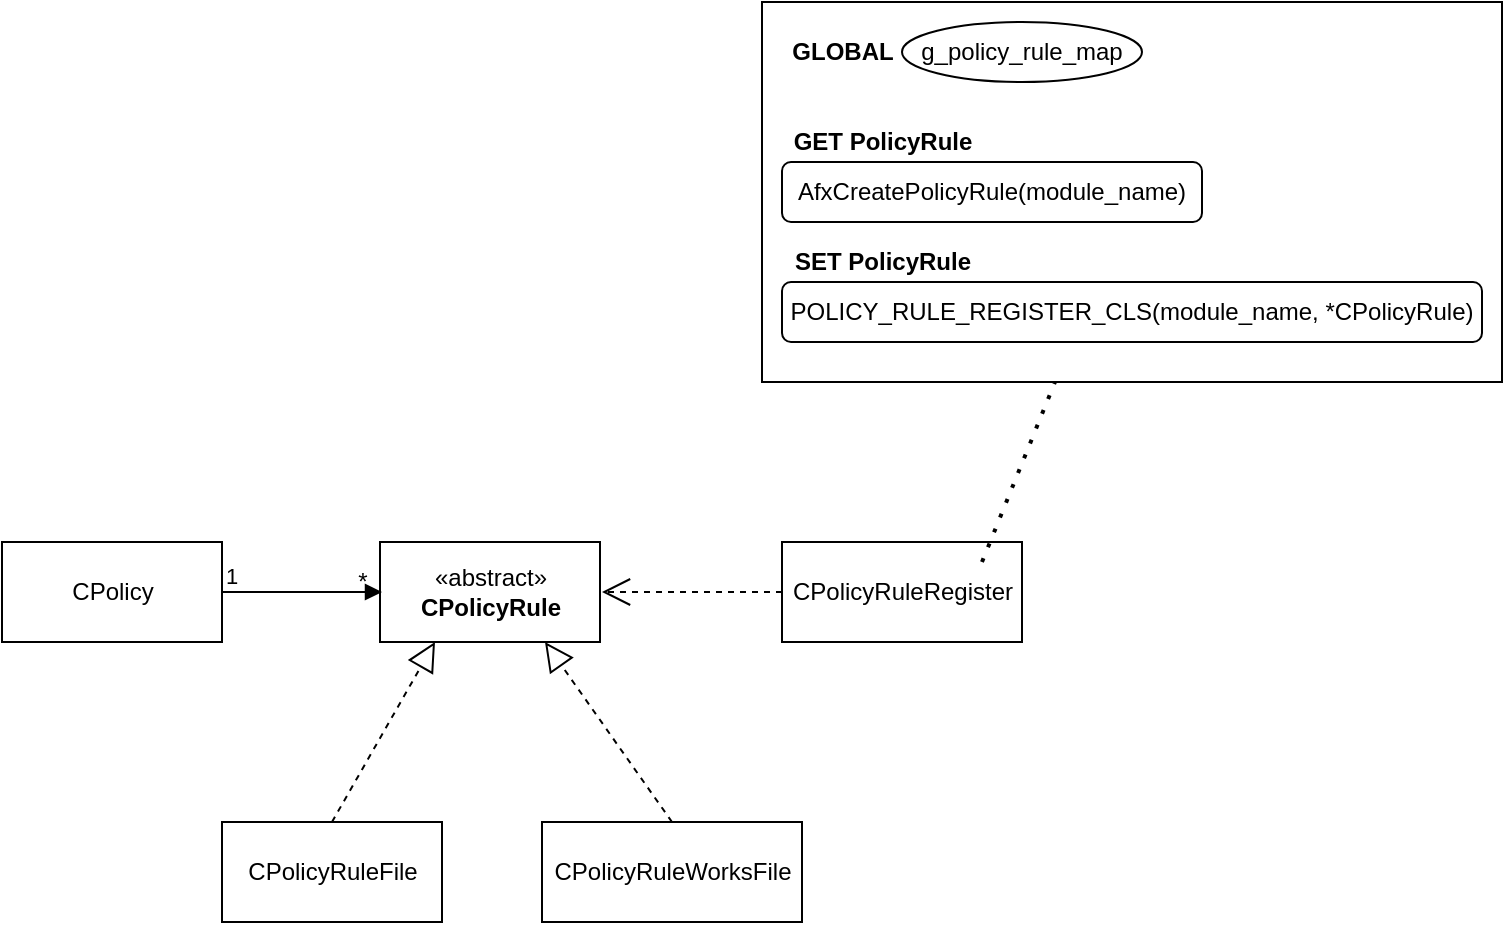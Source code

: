 <mxfile version="14.8.0" type="github"><diagram id="tOZOuDFFj2JcOAmi0O1I" name="Page-1"><mxGraphModel dx="1752" dy="1125" grid="1" gridSize="10" guides="1" tooltips="1" connect="1" arrows="1" fold="1" page="1" pageScale="1" pageWidth="827" pageHeight="1169" math="0" shadow="0"><root><mxCell id="0"/><mxCell id="1" parent="0"/><mxCell id="Kt9bEg5-UDYtah8IdJmg-1" value="CPolicy" style="html=1;" vertex="1" parent="1"><mxGeometry x="50" y="380" width="110" height="50" as="geometry"/></mxCell><mxCell id="Kt9bEg5-UDYtah8IdJmg-2" value="«abstract»&lt;br&gt;&lt;b&gt;CPolicyRule&lt;/b&gt;" style="html=1;" vertex="1" parent="1"><mxGeometry x="239" y="380" width="110" height="50" as="geometry"/></mxCell><mxCell id="Kt9bEg5-UDYtah8IdJmg-3" value="CPolicyRuleFile" style="html=1;" vertex="1" parent="1"><mxGeometry x="160" y="520" width="110" height="50" as="geometry"/></mxCell><mxCell id="Kt9bEg5-UDYtah8IdJmg-4" value="CPolicyRuleWorksFile" style="html=1;" vertex="1" parent="1"><mxGeometry x="320" y="520" width="130" height="50" as="geometry"/></mxCell><mxCell id="Kt9bEg5-UDYtah8IdJmg-5" value="" style="endArrow=block;dashed=1;endFill=0;endSize=12;html=1;entryX=0.25;entryY=1;entryDx=0;entryDy=0;exitX=0.5;exitY=0;exitDx=0;exitDy=0;" edge="1" parent="1" source="Kt9bEg5-UDYtah8IdJmg-3" target="Kt9bEg5-UDYtah8IdJmg-2"><mxGeometry width="160" relative="1" as="geometry"><mxPoint x="440" y="670" as="sourcePoint"/><mxPoint x="600" y="670" as="targetPoint"/></mxGeometry></mxCell><mxCell id="Kt9bEg5-UDYtah8IdJmg-6" value="" style="endArrow=block;dashed=1;endFill=0;endSize=12;html=1;entryX=0.75;entryY=1;entryDx=0;entryDy=0;exitX=0.5;exitY=0;exitDx=0;exitDy=0;" edge="1" parent="1" source="Kt9bEg5-UDYtah8IdJmg-4" target="Kt9bEg5-UDYtah8IdJmg-2"><mxGeometry width="160" relative="1" as="geometry"><mxPoint x="225" y="530" as="sourcePoint"/><mxPoint x="276.5" y="440" as="targetPoint"/></mxGeometry></mxCell><mxCell id="Kt9bEg5-UDYtah8IdJmg-16" value="" style="endArrow=block;endFill=1;html=1;edgeStyle=orthogonalEdgeStyle;align=left;verticalAlign=top;exitX=1;exitY=0.5;exitDx=0;exitDy=0;" edge="1" parent="1" source="Kt9bEg5-UDYtah8IdJmg-1"><mxGeometry x="-1" relative="1" as="geometry"><mxPoint x="410" y="670" as="sourcePoint"/><mxPoint x="240" y="405" as="targetPoint"/></mxGeometry></mxCell><mxCell id="Kt9bEg5-UDYtah8IdJmg-17" value="1" style="edgeLabel;resizable=0;html=1;align=left;verticalAlign=bottom;" connectable="0" vertex="1" parent="Kt9bEg5-UDYtah8IdJmg-16"><mxGeometry x="-1" relative="1" as="geometry"/></mxCell><mxCell id="Kt9bEg5-UDYtah8IdJmg-18" value="*" style="text;html=1;align=center;verticalAlign=middle;resizable=0;points=[];autosize=1;strokeColor=none;" vertex="1" parent="1"><mxGeometry x="220" y="390" width="20" height="20" as="geometry"/></mxCell><mxCell id="Kt9bEg5-UDYtah8IdJmg-19" value="CPolicyRuleRegister" style="html=1;" vertex="1" parent="1"><mxGeometry x="440" y="380" width="120" height="50" as="geometry"/></mxCell><mxCell id="Kt9bEg5-UDYtah8IdJmg-20" value="" style="endArrow=open;endSize=12;dashed=1;html=1;exitX=0;exitY=0.5;exitDx=0;exitDy=0;" edge="1" parent="1" source="Kt9bEg5-UDYtah8IdJmg-19"><mxGeometry width="160" relative="1" as="geometry"><mxPoint x="510" y="670" as="sourcePoint"/><mxPoint x="350" y="405" as="targetPoint"/></mxGeometry></mxCell><mxCell id="Kt9bEg5-UDYtah8IdJmg-31" value="" style="group" vertex="1" connectable="0" parent="1"><mxGeometry x="430" y="110" width="370" height="190" as="geometry"/></mxCell><mxCell id="Kt9bEg5-UDYtah8IdJmg-27" value="" style="rounded=0;whiteSpace=wrap;html=1;" vertex="1" parent="Kt9bEg5-UDYtah8IdJmg-31"><mxGeometry width="370" height="190" as="geometry"/></mxCell><mxCell id="Kt9bEg5-UDYtah8IdJmg-21" value="g_policy_rule_map" style="ellipse;whiteSpace=wrap;html=1;" vertex="1" parent="Kt9bEg5-UDYtah8IdJmg-31"><mxGeometry x="70" y="10" width="120" height="30" as="geometry"/></mxCell><mxCell id="Kt9bEg5-UDYtah8IdJmg-24" value="&lt;span&gt;POLICY_RULE_REGISTER_CLS(module_name, *CPolicyRule)&lt;/span&gt;" style="rounded=1;whiteSpace=wrap;html=1;" vertex="1" parent="Kt9bEg5-UDYtah8IdJmg-31"><mxGeometry x="10" y="140" width="350" height="30" as="geometry"/></mxCell><mxCell id="Kt9bEg5-UDYtah8IdJmg-25" value="&lt;span&gt;AfxCreatePolicyRule(module_name)&lt;/span&gt;" style="rounded=1;whiteSpace=wrap;html=1;" vertex="1" parent="Kt9bEg5-UDYtah8IdJmg-31"><mxGeometry x="10" y="80" width="210" height="30" as="geometry"/></mxCell><mxCell id="Kt9bEg5-UDYtah8IdJmg-28" value="&lt;b&gt;GET PolicyRule&lt;/b&gt;" style="text;html=1;align=center;verticalAlign=middle;resizable=0;points=[];autosize=1;strokeColor=none;" vertex="1" parent="Kt9bEg5-UDYtah8IdJmg-31"><mxGeometry x="10" y="60" width="100" height="20" as="geometry"/></mxCell><mxCell id="Kt9bEg5-UDYtah8IdJmg-29" value="&lt;b&gt;SET PolicyRule&lt;/b&gt;" style="text;html=1;align=center;verticalAlign=middle;resizable=0;points=[];autosize=1;strokeColor=none;" vertex="1" parent="Kt9bEg5-UDYtah8IdJmg-31"><mxGeometry x="10" y="120" width="100" height="20" as="geometry"/></mxCell><mxCell id="Kt9bEg5-UDYtah8IdJmg-30" value="&lt;b&gt;GLOBAL&lt;/b&gt;" style="text;html=1;align=center;verticalAlign=middle;resizable=0;points=[];autosize=1;strokeColor=none;" vertex="1" parent="Kt9bEg5-UDYtah8IdJmg-31"><mxGeometry x="5" y="15" width="70" height="20" as="geometry"/></mxCell><mxCell id="Kt9bEg5-UDYtah8IdJmg-33" value="" style="endArrow=none;dashed=1;html=1;dashPattern=1 3;strokeWidth=2;" edge="1" parent="1" target="Kt9bEg5-UDYtah8IdJmg-27"><mxGeometry width="50" height="50" relative="1" as="geometry"><mxPoint x="540" y="390" as="sourcePoint"/><mxPoint x="590" y="340" as="targetPoint"/></mxGeometry></mxCell></root></mxGraphModel></diagram></mxfile>